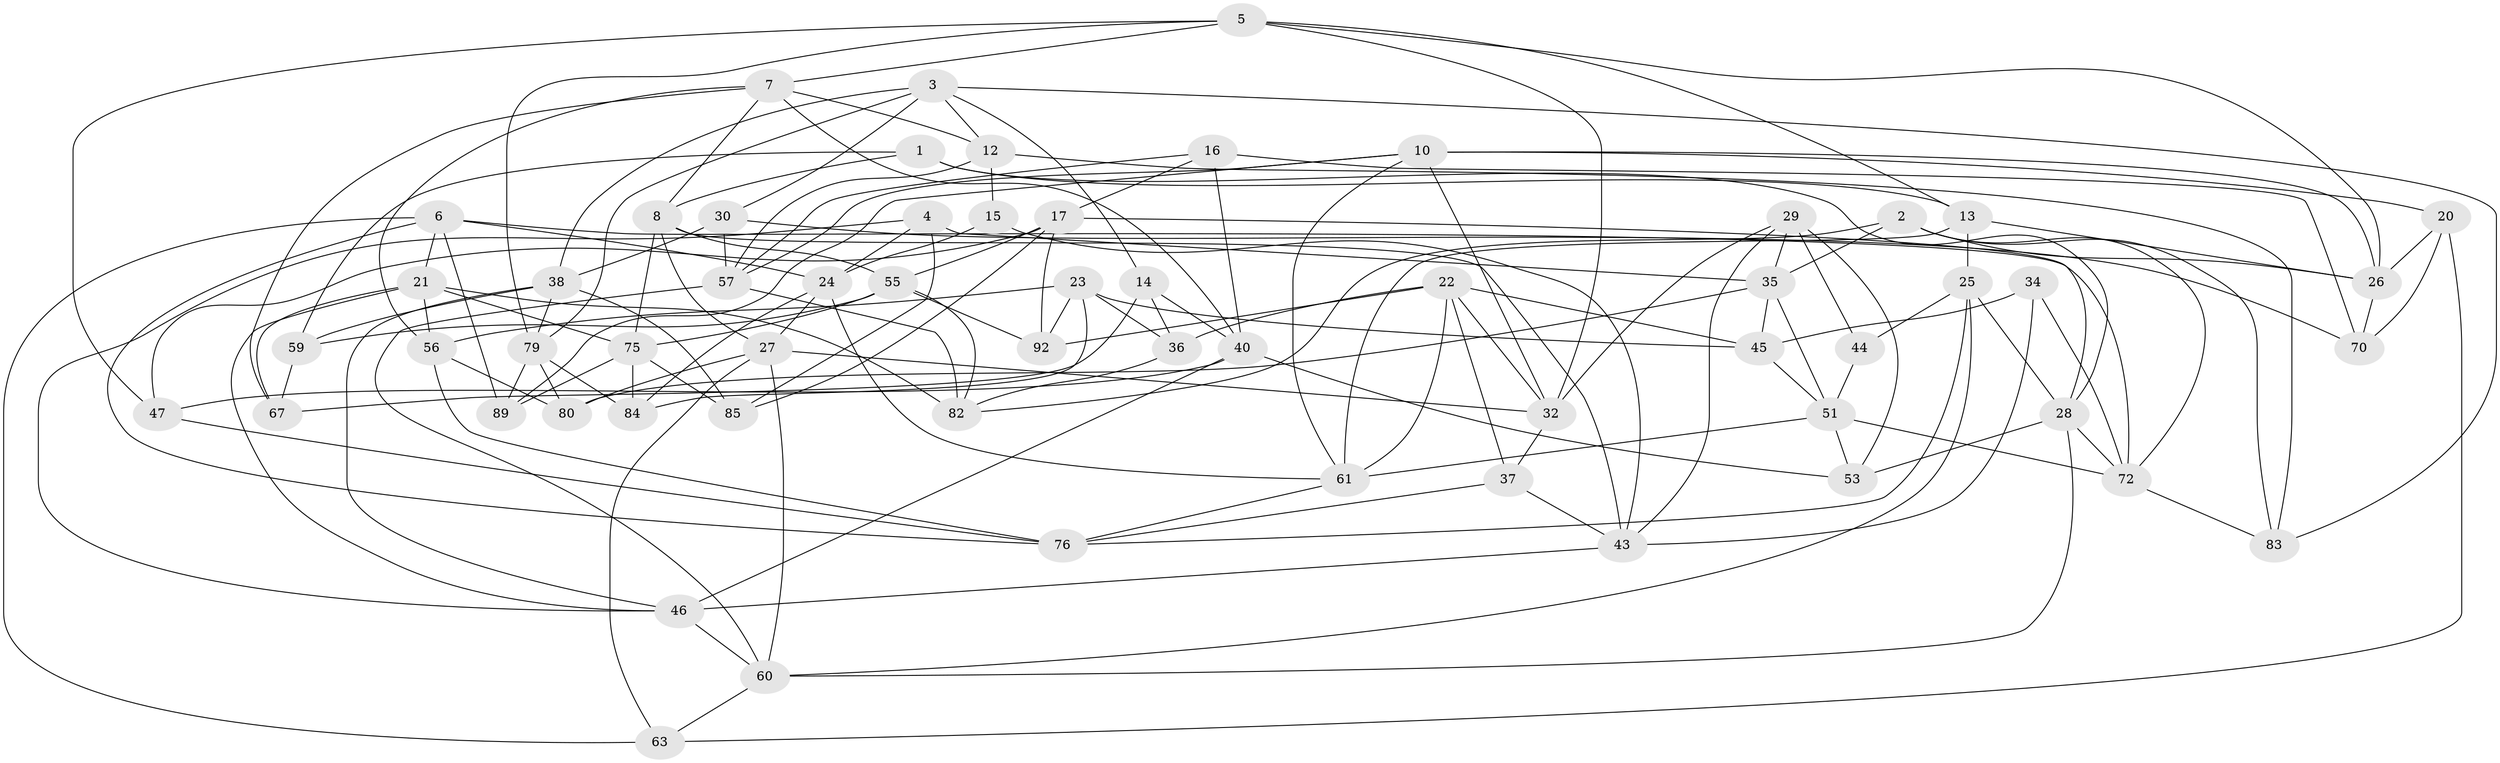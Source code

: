 // Generated by graph-tools (version 1.1) at 2025/52/02/27/25 19:52:34]
// undirected, 60 vertices, 151 edges
graph export_dot {
graph [start="1"]
  node [color=gray90,style=filled];
  1;
  2 [super="+39"];
  3 [super="+19"];
  4;
  5 [super="+49"];
  6 [super="+11"];
  7 [super="+18"];
  8 [super="+9"];
  10 [super="+73"];
  12 [super="+97"];
  13 [super="+78"];
  14;
  15;
  16;
  17 [super="+88"];
  20;
  21 [super="+31"];
  22 [super="+69"];
  23 [super="+41"];
  24 [super="+54"];
  25 [super="+64"];
  26 [super="+50"];
  27 [super="+74"];
  28 [super="+58"];
  29 [super="+66"];
  30;
  32 [super="+33"];
  34;
  35 [super="+42"];
  36;
  37;
  38 [super="+48"];
  40 [super="+68"];
  43 [super="+52"];
  44;
  45 [super="+95"];
  46 [super="+62"];
  47;
  51 [super="+93"];
  53;
  55 [super="+94"];
  56 [super="+71"];
  57 [super="+81"];
  59;
  60 [super="+65"];
  61 [super="+90"];
  63;
  67;
  70;
  72 [super="+87"];
  75 [super="+77"];
  76 [super="+86"];
  79 [super="+96"];
  80;
  82 [super="+91"];
  83;
  84;
  85;
  89;
  92;
  1 -- 59;
  1 -- 28;
  1 -- 13;
  1 -- 8;
  2 -- 83;
  2 -- 82 [weight=2];
  2 -- 72;
  2 -- 26;
  2 -- 35;
  3 -- 79;
  3 -- 83;
  3 -- 14;
  3 -- 30;
  3 -- 38;
  3 -- 12;
  4 -- 85;
  4 -- 46;
  4 -- 35;
  4 -- 24;
  5 -- 79;
  5 -- 32;
  5 -- 13;
  5 -- 47;
  5 -- 26;
  5 -- 7;
  6 -- 63;
  6 -- 72;
  6 -- 24;
  6 -- 89;
  6 -- 76;
  6 -- 21;
  7 -- 40;
  7 -- 12;
  7 -- 56;
  7 -- 8;
  7 -- 67;
  8 -- 75;
  8 -- 43;
  8 -- 55;
  8 -- 27;
  10 -- 61;
  10 -- 57;
  10 -- 32;
  10 -- 89;
  10 -- 20;
  10 -- 26;
  12 -- 15 [weight=2];
  12 -- 83;
  12 -- 57;
  13 -- 25 [weight=2];
  13 -- 61;
  13 -- 26;
  14 -- 67;
  14 -- 36;
  14 -- 40;
  15 -- 43;
  15 -- 24;
  16 -- 70;
  16 -- 17;
  16 -- 57;
  16 -- 40;
  17 -- 85;
  17 -- 55;
  17 -- 92;
  17 -- 47;
  17 -- 28;
  20 -- 63;
  20 -- 26;
  20 -- 70;
  21 -- 82;
  21 -- 46;
  21 -- 56;
  21 -- 67;
  21 -- 75;
  22 -- 36;
  22 -- 37;
  22 -- 92;
  22 -- 45;
  22 -- 61;
  22 -- 32;
  23 -- 45;
  23 -- 36;
  23 -- 92;
  23 -- 84;
  23 -- 56 [weight=2];
  24 -- 84;
  24 -- 61;
  24 -- 27;
  25 -- 60;
  25 -- 44;
  25 -- 76;
  25 -- 28;
  26 -- 70;
  27 -- 63;
  27 -- 80;
  27 -- 32;
  27 -- 60;
  28 -- 60;
  28 -- 53;
  28 -- 72;
  29 -- 32;
  29 -- 44 [weight=2];
  29 -- 35;
  29 -- 53;
  29 -- 43;
  30 -- 70;
  30 -- 38;
  30 -- 57;
  32 -- 37;
  34 -- 45 [weight=2];
  34 -- 72;
  34 -- 43;
  35 -- 51;
  35 -- 80;
  35 -- 45;
  36 -- 82;
  37 -- 76;
  37 -- 43;
  38 -- 85;
  38 -- 59;
  38 -- 46;
  38 -- 79;
  40 -- 53;
  40 -- 47;
  40 -- 46;
  43 -- 46;
  44 -- 51;
  45 -- 51;
  46 -- 60;
  47 -- 76;
  51 -- 72;
  51 -- 61;
  51 -- 53;
  55 -- 59;
  55 -- 92;
  55 -- 75;
  55 -- 82;
  56 -- 80;
  56 -- 76;
  57 -- 60;
  57 -- 82;
  59 -- 67;
  60 -- 63;
  61 -- 76;
  72 -- 83;
  75 -- 89;
  75 -- 84;
  75 -- 85;
  79 -- 84;
  79 -- 80;
  79 -- 89;
}
